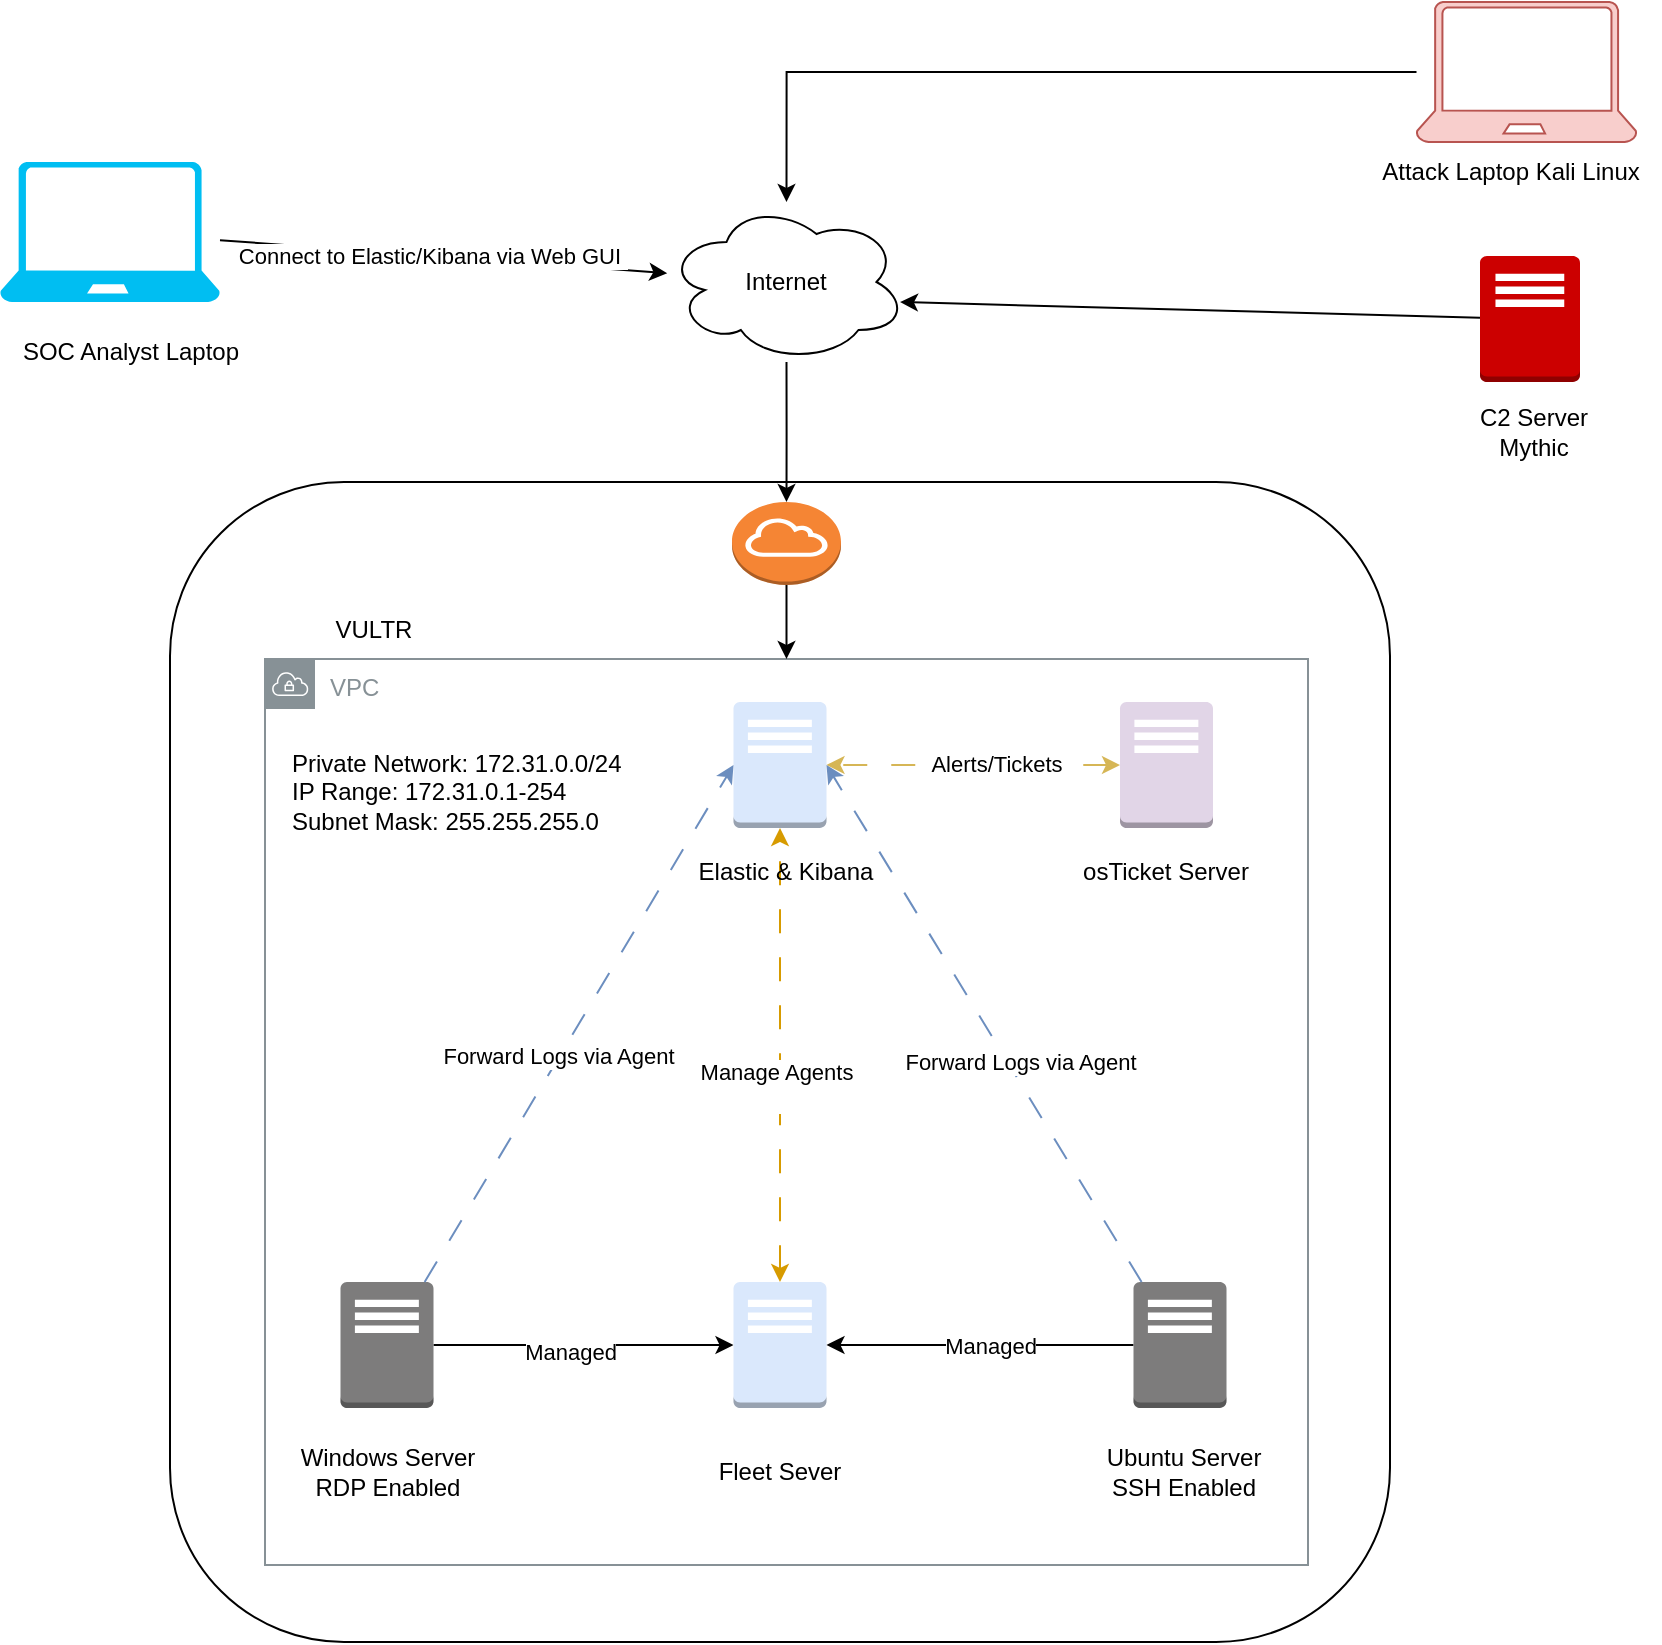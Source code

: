 <mxfile version="24.7.10">
  <diagram name="Page-1" id="5iXVVyc8VGZqLHB0TFkd">
    <mxGraphModel dx="1434" dy="744" grid="1" gridSize="10" guides="1" tooltips="1" connect="1" arrows="1" fold="1" page="1" pageScale="1" pageWidth="850" pageHeight="1100" math="0" shadow="0">
      <root>
        <mxCell id="0" />
        <mxCell id="1" parent="0" />
        <mxCell id="KqT_TPZuk1VNGbl1Jtsx-10" value="" style="rounded=1;whiteSpace=wrap;html=1;" vertex="1" parent="1">
          <mxGeometry x="105" y="380" width="610" height="580" as="geometry" />
        </mxCell>
        <mxCell id="KqT_TPZuk1VNGbl1Jtsx-25" value="VPC" style="sketch=0;outlineConnect=0;gradientColor=none;html=1;whiteSpace=wrap;fontSize=12;fontStyle=0;shape=mxgraph.aws4.group;grIcon=mxgraph.aws4.group_vpc;strokeColor=#879196;fillColor=none;verticalAlign=top;align=left;spacingLeft=30;fontColor=#879196;dashed=0;" vertex="1" parent="1">
          <mxGeometry x="152.5" y="468.5" width="521.5" height="453" as="geometry" />
        </mxCell>
        <mxCell id="KqT_TPZuk1VNGbl1Jtsx-1" value="" style="outlineConnect=0;dashed=0;verticalLabelPosition=bottom;verticalAlign=top;align=center;html=1;shape=mxgraph.aws3.traditional_server;fillColor=#dae8fc;strokeColor=#6c8ebf;" vertex="1" parent="1">
          <mxGeometry x="386.75" y="490" width="46.5" height="63" as="geometry" />
        </mxCell>
        <mxCell id="KqT_TPZuk1VNGbl1Jtsx-28" value="" style="edgeStyle=orthogonalEdgeStyle;rounded=0;orthogonalLoop=1;jettySize=auto;html=1;" edge="1" parent="1" source="KqT_TPZuk1VNGbl1Jtsx-2" target="KqT_TPZuk1VNGbl1Jtsx-4">
          <mxGeometry relative="1" as="geometry">
            <mxPoint x="300" y="811.5" as="targetPoint" />
          </mxGeometry>
        </mxCell>
        <mxCell id="KqT_TPZuk1VNGbl1Jtsx-31" value="Managed" style="edgeLabel;html=1;align=center;verticalAlign=middle;resizable=0;points=[];" vertex="1" connectable="0" parent="KqT_TPZuk1VNGbl1Jtsx-28">
          <mxGeometry x="-0.103" y="-2" relative="1" as="geometry">
            <mxPoint y="1" as="offset" />
          </mxGeometry>
        </mxCell>
        <mxCell id="KqT_TPZuk1VNGbl1Jtsx-2" value="" style="outlineConnect=0;dashed=0;verticalLabelPosition=bottom;verticalAlign=top;align=center;html=1;shape=mxgraph.aws3.traditional_server;fillColor=#7D7C7C;gradientColor=none;" vertex="1" parent="1">
          <mxGeometry x="190.25" y="780" width="46.5" height="63" as="geometry" />
        </mxCell>
        <mxCell id="KqT_TPZuk1VNGbl1Jtsx-34" value="" style="edgeStyle=orthogonalEdgeStyle;rounded=0;orthogonalLoop=1;jettySize=auto;html=1;jumpStyle=none;startArrow=classic;startFill=1;fillColor=#ffe6cc;strokeColor=#d79b00;dashed=1;dashPattern=12 12;" edge="1" parent="1" source="KqT_TPZuk1VNGbl1Jtsx-4" target="KqT_TPZuk1VNGbl1Jtsx-1">
          <mxGeometry relative="1" as="geometry">
            <mxPoint x="410" y="698.5" as="targetPoint" />
          </mxGeometry>
        </mxCell>
        <mxCell id="KqT_TPZuk1VNGbl1Jtsx-38" value="Manage Agents&lt;div&gt;&lt;br&gt;&lt;/div&gt;" style="edgeLabel;html=1;align=center;verticalAlign=middle;resizable=0;points=[];" vertex="1" connectable="0" parent="KqT_TPZuk1VNGbl1Jtsx-34">
          <mxGeometry x="-0.137" y="2" relative="1" as="geometry">
            <mxPoint as="offset" />
          </mxGeometry>
        </mxCell>
        <mxCell id="KqT_TPZuk1VNGbl1Jtsx-4" value="" style="outlineConnect=0;dashed=0;verticalLabelPosition=bottom;verticalAlign=top;align=center;html=1;shape=mxgraph.aws3.traditional_server;fillColor=#dae8fc;strokeColor=#6c8ebf;" vertex="1" parent="1">
          <mxGeometry x="386.75" y="780" width="46.5" height="63" as="geometry" />
        </mxCell>
        <mxCell id="KqT_TPZuk1VNGbl1Jtsx-30" value="" style="edgeStyle=orthogonalEdgeStyle;rounded=0;orthogonalLoop=1;jettySize=auto;html=1;" edge="1" parent="1" source="KqT_TPZuk1VNGbl1Jtsx-5" target="KqT_TPZuk1VNGbl1Jtsx-4">
          <mxGeometry relative="1" as="geometry">
            <mxPoint x="500" y="812" as="targetPoint" />
          </mxGeometry>
        </mxCell>
        <mxCell id="KqT_TPZuk1VNGbl1Jtsx-32" value="Managed" style="edgeLabel;html=1;align=center;verticalAlign=middle;resizable=0;points=[];" vertex="1" connectable="0" parent="KqT_TPZuk1VNGbl1Jtsx-30">
          <mxGeometry x="-0.065" relative="1" as="geometry">
            <mxPoint as="offset" />
          </mxGeometry>
        </mxCell>
        <mxCell id="KqT_TPZuk1VNGbl1Jtsx-5" value="" style="outlineConnect=0;dashed=0;verticalLabelPosition=bottom;verticalAlign=top;align=center;html=1;shape=mxgraph.aws3.traditional_server;fillColor=#7D7C7C;gradientColor=none;" vertex="1" parent="1">
          <mxGeometry x="586.75" y="780" width="46.5" height="63" as="geometry" />
        </mxCell>
        <mxCell id="KqT_TPZuk1VNGbl1Jtsx-6" value="" style="outlineConnect=0;dashed=0;verticalLabelPosition=bottom;verticalAlign=top;align=center;html=1;shape=mxgraph.aws3.traditional_server;fillColor=#e1d5e7;strokeColor=#9673a6;" vertex="1" parent="1">
          <mxGeometry x="580" y="490" width="46.5" height="63" as="geometry" />
        </mxCell>
        <mxCell id="KqT_TPZuk1VNGbl1Jtsx-9" value="" style="outlineConnect=0;dashed=0;verticalLabelPosition=bottom;verticalAlign=top;align=center;html=1;shape=mxgraph.aws3.traditional_server;fillColor=#CC0000;strokeColor=#b85450;" vertex="1" parent="1">
          <mxGeometry x="760" y="267" width="50" height="63" as="geometry" />
        </mxCell>
        <mxCell id="KqT_TPZuk1VNGbl1Jtsx-11" value="VULTR" style="text;html=1;align=center;verticalAlign=middle;whiteSpace=wrap;rounded=0;" vertex="1" parent="1">
          <mxGeometry x="176.75" y="438.5" width="60" height="30" as="geometry" />
        </mxCell>
        <mxCell id="KqT_TPZuk1VNGbl1Jtsx-13" value="Elastic &amp;amp; Kibana" style="text;html=1;align=center;verticalAlign=middle;whiteSpace=wrap;rounded=0;" vertex="1" parent="1">
          <mxGeometry x="363.25" y="560" width="100" height="30" as="geometry" />
        </mxCell>
        <mxCell id="KqT_TPZuk1VNGbl1Jtsx-14" value="Windows Server&lt;div&gt;RDP Enabled&lt;/div&gt;" style="text;html=1;align=center;verticalAlign=middle;whiteSpace=wrap;rounded=0;" vertex="1" parent="1">
          <mxGeometry x="158.5" y="860" width="110" height="30" as="geometry" />
        </mxCell>
        <mxCell id="KqT_TPZuk1VNGbl1Jtsx-16" value="Ubuntu Server&lt;div&gt;SSH Enabled&lt;/div&gt;" style="text;html=1;align=center;verticalAlign=middle;whiteSpace=wrap;rounded=0;" vertex="1" parent="1">
          <mxGeometry x="551.75" y="860" width="120" height="30" as="geometry" />
        </mxCell>
        <mxCell id="KqT_TPZuk1VNGbl1Jtsx-17" value="Fleet Sever" style="text;html=1;align=center;verticalAlign=middle;whiteSpace=wrap;rounded=0;" vertex="1" parent="1">
          <mxGeometry x="370" y="860" width="80" height="30" as="geometry" />
        </mxCell>
        <mxCell id="KqT_TPZuk1VNGbl1Jtsx-18" value="osTicket Server" style="text;html=1;align=center;verticalAlign=middle;whiteSpace=wrap;rounded=0;" vertex="1" parent="1">
          <mxGeometry x="553.25" y="560" width="100" height="30" as="geometry" />
        </mxCell>
        <mxCell id="KqT_TPZuk1VNGbl1Jtsx-19" value="C2 Server&lt;div&gt;Mythic&lt;/div&gt;" style="text;html=1;align=center;verticalAlign=middle;whiteSpace=wrap;rounded=0;" vertex="1" parent="1">
          <mxGeometry x="756.75" y="340" width="60" height="30" as="geometry" />
        </mxCell>
        <mxCell id="KqT_TPZuk1VNGbl1Jtsx-36" style="edgeStyle=orthogonalEdgeStyle;rounded=0;orthogonalLoop=1;jettySize=auto;html=1;entryX=1;entryY=0.5;entryDx=0;entryDy=0;entryPerimeter=0;fillColor=#fff2cc;strokeColor=#d6b656;startArrow=classic;startFill=1;dashed=1;dashPattern=12 12;" edge="1" parent="1" source="KqT_TPZuk1VNGbl1Jtsx-6" target="KqT_TPZuk1VNGbl1Jtsx-1">
          <mxGeometry relative="1" as="geometry" />
        </mxCell>
        <mxCell id="KqT_TPZuk1VNGbl1Jtsx-37" value="Alerts/Tickets" style="edgeLabel;html=1;align=center;verticalAlign=middle;resizable=0;points=[];" vertex="1" connectable="0" parent="KqT_TPZuk1VNGbl1Jtsx-36">
          <mxGeometry x="-0.155" y="-1" relative="1" as="geometry">
            <mxPoint as="offset" />
          </mxGeometry>
        </mxCell>
        <mxCell id="KqT_TPZuk1VNGbl1Jtsx-39" style="rounded=0;orthogonalLoop=1;jettySize=auto;html=1;entryX=0;entryY=0.5;entryDx=0;entryDy=0;entryPerimeter=0;fillColor=#dae8fc;strokeColor=#6c8ebf;dashed=1;dashPattern=12 12;" edge="1" parent="1" source="KqT_TPZuk1VNGbl1Jtsx-2" target="KqT_TPZuk1VNGbl1Jtsx-1">
          <mxGeometry relative="1" as="geometry" />
        </mxCell>
        <mxCell id="KqT_TPZuk1VNGbl1Jtsx-41" value="Forward Logs via Agent" style="edgeLabel;html=1;align=center;verticalAlign=middle;resizable=0;points=[];" vertex="1" connectable="0" parent="KqT_TPZuk1VNGbl1Jtsx-39">
          <mxGeometry x="-0.129" y="1" relative="1" as="geometry">
            <mxPoint as="offset" />
          </mxGeometry>
        </mxCell>
        <mxCell id="KqT_TPZuk1VNGbl1Jtsx-40" style="rounded=0;orthogonalLoop=1;jettySize=auto;html=1;entryX=1;entryY=0.5;entryDx=0;entryDy=0;entryPerimeter=0;fillColor=#dae8fc;strokeColor=#6c8ebf;dashed=1;dashPattern=12 12;" edge="1" parent="1" source="KqT_TPZuk1VNGbl1Jtsx-5" target="KqT_TPZuk1VNGbl1Jtsx-1">
          <mxGeometry relative="1" as="geometry" />
        </mxCell>
        <mxCell id="KqT_TPZuk1VNGbl1Jtsx-42" value="Forward Logs via Agent" style="edgeLabel;html=1;align=center;verticalAlign=middle;resizable=0;points=[];" vertex="1" connectable="0" parent="KqT_TPZuk1VNGbl1Jtsx-40">
          <mxGeometry x="-0.178" y="2" relative="1" as="geometry">
            <mxPoint x="5" y="-5" as="offset" />
          </mxGeometry>
        </mxCell>
        <mxCell id="KqT_TPZuk1VNGbl1Jtsx-43" value="Private Network: 172.31.0.0/24&lt;div&gt;IP Range: 172.31.0.1-254&lt;/div&gt;&lt;div&gt;Subnet Mask: 255.255.255.0&lt;/div&gt;" style="text;html=1;align=left;verticalAlign=middle;whiteSpace=wrap;rounded=0;" vertex="1" parent="1">
          <mxGeometry x="163.5" y="520" width="176.5" height="30" as="geometry" />
        </mxCell>
        <mxCell id="KqT_TPZuk1VNGbl1Jtsx-48" style="edgeStyle=orthogonalEdgeStyle;rounded=0;orthogonalLoop=1;jettySize=auto;html=1;" edge="1" parent="1" source="KqT_TPZuk1VNGbl1Jtsx-44" target="KqT_TPZuk1VNGbl1Jtsx-25">
          <mxGeometry relative="1" as="geometry" />
        </mxCell>
        <mxCell id="KqT_TPZuk1VNGbl1Jtsx-44" value="" style="outlineConnect=0;dashed=0;verticalLabelPosition=bottom;verticalAlign=top;align=center;html=1;shape=mxgraph.aws3.internet_gateway;fillColor=#F58534;gradientColor=none;" vertex="1" parent="1">
          <mxGeometry x="386" y="390" width="54.5" height="41.5" as="geometry" />
        </mxCell>
        <mxCell id="KqT_TPZuk1VNGbl1Jtsx-46" value="" style="edgeStyle=orthogonalEdgeStyle;rounded=0;orthogonalLoop=1;jettySize=auto;html=1;" edge="1" parent="1" source="KqT_TPZuk1VNGbl1Jtsx-45" target="KqT_TPZuk1VNGbl1Jtsx-44">
          <mxGeometry relative="1" as="geometry" />
        </mxCell>
        <mxCell id="KqT_TPZuk1VNGbl1Jtsx-45" value="Internet" style="ellipse;shape=cloud;whiteSpace=wrap;html=1;" vertex="1" parent="1">
          <mxGeometry x="353.25" y="240" width="120" height="80" as="geometry" />
        </mxCell>
        <mxCell id="KqT_TPZuk1VNGbl1Jtsx-52" style="rounded=0;orthogonalLoop=1;jettySize=auto;html=1;" edge="1" parent="1" source="KqT_TPZuk1VNGbl1Jtsx-49" target="KqT_TPZuk1VNGbl1Jtsx-45">
          <mxGeometry relative="1" as="geometry" />
        </mxCell>
        <mxCell id="KqT_TPZuk1VNGbl1Jtsx-53" value="Connect to Elastic/Kibana via Web GUI&amp;nbsp;" style="edgeLabel;html=1;align=center;verticalAlign=middle;resizable=0;points=[];" vertex="1" connectable="0" parent="KqT_TPZuk1VNGbl1Jtsx-52">
          <mxGeometry x="-0.052" relative="1" as="geometry">
            <mxPoint as="offset" />
          </mxGeometry>
        </mxCell>
        <mxCell id="KqT_TPZuk1VNGbl1Jtsx-49" value="" style="verticalLabelPosition=bottom;html=1;verticalAlign=top;align=center;strokeColor=none;fillColor=#00BEF2;shape=mxgraph.azure.laptop;pointerEvents=1;" vertex="1" parent="1">
          <mxGeometry x="20" y="220" width="110" height="70" as="geometry" />
        </mxCell>
        <mxCell id="KqT_TPZuk1VNGbl1Jtsx-51" value="SOC Analyst Laptop" style="text;html=1;align=center;verticalAlign=middle;resizable=0;points=[];autosize=1;strokeColor=none;fillColor=none;" vertex="1" parent="1">
          <mxGeometry x="20" y="300" width="130" height="30" as="geometry" />
        </mxCell>
        <mxCell id="KqT_TPZuk1VNGbl1Jtsx-59" style="edgeStyle=orthogonalEdgeStyle;rounded=0;orthogonalLoop=1;jettySize=auto;html=1;" edge="1" parent="1" source="KqT_TPZuk1VNGbl1Jtsx-54" target="KqT_TPZuk1VNGbl1Jtsx-45">
          <mxGeometry relative="1" as="geometry" />
        </mxCell>
        <mxCell id="KqT_TPZuk1VNGbl1Jtsx-54" value="" style="verticalLabelPosition=bottom;html=1;verticalAlign=top;align=center;strokeColor=#b85450;fillColor=#f8cecc;shape=mxgraph.azure.laptop;pointerEvents=1;" vertex="1" parent="1">
          <mxGeometry x="728.25" y="140" width="110" height="70" as="geometry" />
        </mxCell>
        <mxCell id="KqT_TPZuk1VNGbl1Jtsx-57" value="Attack Laptop Kali Linux" style="text;html=1;align=center;verticalAlign=middle;resizable=0;points=[];autosize=1;strokeColor=none;fillColor=none;" vertex="1" parent="1">
          <mxGeometry x="700" y="210" width="150" height="30" as="geometry" />
        </mxCell>
        <mxCell id="KqT_TPZuk1VNGbl1Jtsx-58" style="rounded=0;orthogonalLoop=1;jettySize=auto;html=1;entryX=0.973;entryY=0.625;entryDx=0;entryDy=0;entryPerimeter=0;" edge="1" parent="1" source="KqT_TPZuk1VNGbl1Jtsx-9" target="KqT_TPZuk1VNGbl1Jtsx-45">
          <mxGeometry relative="1" as="geometry" />
        </mxCell>
      </root>
    </mxGraphModel>
  </diagram>
</mxfile>
